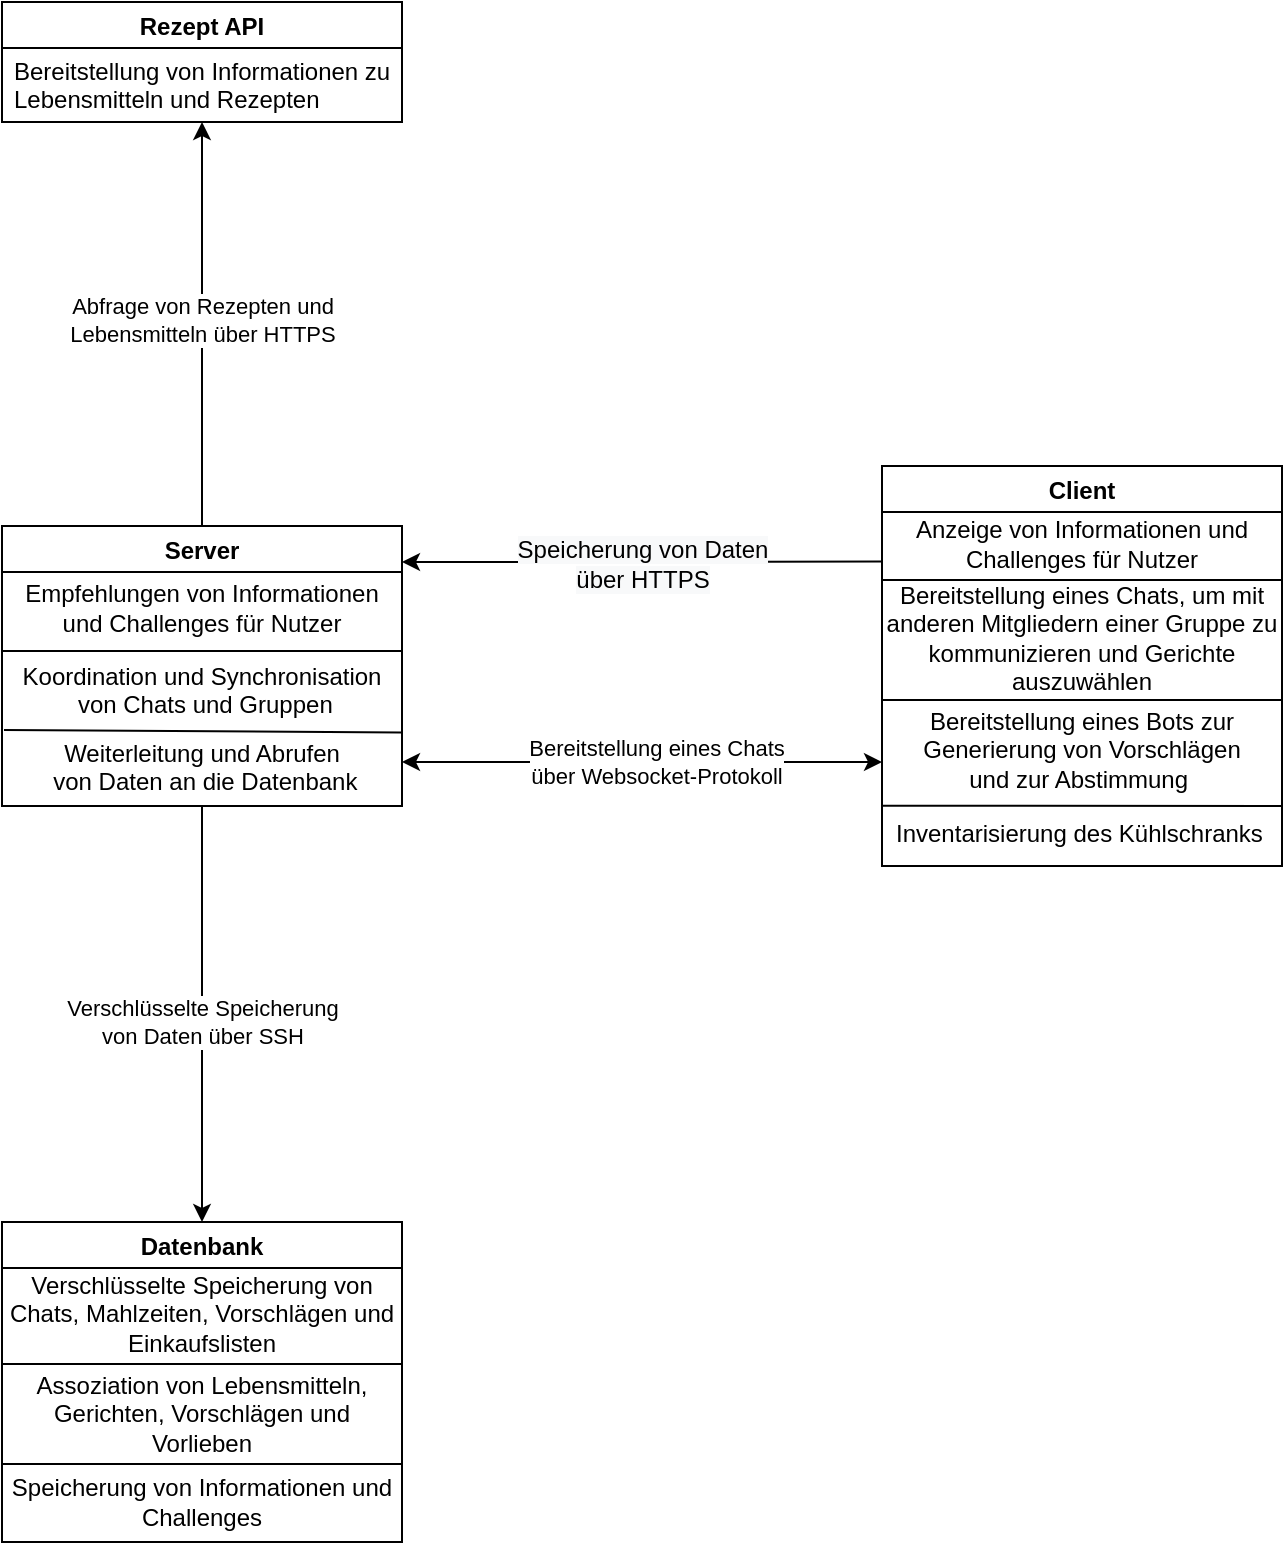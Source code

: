 <mxfile version="14.8.6" type="device"><diagram id="fudOglaXtwO_U6_a7BKI" name="Page-1"><mxGraphModel dx="1422" dy="762" grid="1" gridSize="10" guides="1" tooltips="1" connect="1" arrows="1" fold="1" page="1" pageScale="1" pageWidth="827" pageHeight="1169" math="0" shadow="0"><root><mxCell id="0"/><mxCell id="1" parent="0"/><mxCell id="1fq318t3s9NEDwnYL76_-5" value="Rezept API" style="swimlane;" vertex="1" parent="1"><mxGeometry x="40" y="40" width="200" height="60" as="geometry"/></mxCell><mxCell id="1fq318t3s9NEDwnYL76_-12" value="Bereitstellung von Informationen zu&#10;Lebensmitteln und Rezepten&#10;" style="text;strokeColor=none;fillColor=none;align=left;verticalAlign=top;spacingLeft=4;spacingRight=4;overflow=hidden;rotatable=0;points=[[0,0.5],[1,0.5]];portConstraint=eastwest;" vertex="1" parent="1fq318t3s9NEDwnYL76_-5"><mxGeometry y="21" width="200" height="40" as="geometry"/></mxCell><mxCell id="1fq318t3s9NEDwnYL76_-6" value="Server" style="swimlane;" vertex="1" parent="1"><mxGeometry x="40" y="302" width="200" height="140" as="geometry"/></mxCell><mxCell id="1fq318t3s9NEDwnYL76_-35" value="Empfehlungen von Informationen und Challenges für Nutzer" style="text;html=1;strokeColor=none;fillColor=none;align=center;verticalAlign=middle;whiteSpace=wrap;rounded=0;" vertex="1" parent="1fq318t3s9NEDwnYL76_-6"><mxGeometry y="18.5" width="200" height="44" as="geometry"/></mxCell><mxCell id="1fq318t3s9NEDwnYL76_-36" value="" style="endArrow=none;html=1;exitX=0;exitY=1;exitDx=0;exitDy=0;entryX=1;entryY=1;entryDx=0;entryDy=0;" edge="1" parent="1fq318t3s9NEDwnYL76_-6" source="1fq318t3s9NEDwnYL76_-35" target="1fq318t3s9NEDwnYL76_-35"><mxGeometry width="50" height="50" relative="1" as="geometry"><mxPoint x="60" y="140" as="sourcePoint"/><mxPoint x="110" y="90" as="targetPoint"/></mxGeometry></mxCell><mxCell id="1fq318t3s9NEDwnYL76_-38" value="Koordination und Synchronisation&#10; von Chats und Gruppen" style="text;strokeColor=none;fillColor=none;align=center;verticalAlign=top;spacingLeft=4;spacingRight=4;overflow=hidden;rotatable=0;points=[[0,0.5],[1,0.5]];portConstraint=eastwest;" vertex="1" parent="1fq318t3s9NEDwnYL76_-6"><mxGeometry y="61.5" width="200" height="42" as="geometry"/></mxCell><mxCell id="1fq318t3s9NEDwnYL76_-39" value="" style="endArrow=none;html=1;exitX=0.005;exitY=0.963;exitDx=0;exitDy=0;exitPerimeter=0;entryX=0.998;entryY=0.995;entryDx=0;entryDy=0;entryPerimeter=0;" edge="1" parent="1fq318t3s9NEDwnYL76_-6" source="1fq318t3s9NEDwnYL76_-38" target="1fq318t3s9NEDwnYL76_-38"><mxGeometry width="50" height="50" relative="1" as="geometry"><mxPoint x="260" y="270" as="sourcePoint"/><mxPoint x="310" y="220" as="targetPoint"/></mxGeometry></mxCell><mxCell id="1fq318t3s9NEDwnYL76_-40" value="Weiterleitung und Abrufen&#10; von Daten an die Datenbank" style="text;strokeColor=none;fillColor=none;align=center;verticalAlign=top;spacingLeft=4;spacingRight=4;overflow=hidden;rotatable=0;points=[[0,0.5],[1,0.5]];portConstraint=eastwest;" vertex="1" parent="1fq318t3s9NEDwnYL76_-6"><mxGeometry y="100" width="200" height="38" as="geometry"/></mxCell><mxCell id="1fq318t3s9NEDwnYL76_-7" value="Datenbank" style="swimlane;startSize=23;" vertex="1" parent="1"><mxGeometry x="40" y="650" width="200" height="160" as="geometry"/></mxCell><mxCell id="1fq318t3s9NEDwnYL76_-16" value="Verschlüsselte Speicherung von&lt;br&gt;Chats, Mahlzeiten, Vorschlägen und&lt;br&gt;Einkaufslisten" style="text;html=1;strokeColor=none;fillColor=none;align=center;verticalAlign=middle;whiteSpace=wrap;rounded=0;" vertex="1" parent="1fq318t3s9NEDwnYL76_-7"><mxGeometry y="21" width="200" height="50" as="geometry"/></mxCell><mxCell id="1fq318t3s9NEDwnYL76_-17" value="Assoziation von Lebensmitteln, Gerichten, Vorschlägen und Vorlieben" style="text;html=1;strokeColor=none;fillColor=none;align=center;verticalAlign=middle;whiteSpace=wrap;rounded=0;" vertex="1" parent="1fq318t3s9NEDwnYL76_-7"><mxGeometry y="71" width="200" height="50" as="geometry"/></mxCell><mxCell id="1fq318t3s9NEDwnYL76_-18" value="" style="endArrow=none;html=1;exitX=0;exitY=0;exitDx=0;exitDy=0;entryX=1;entryY=0;entryDx=0;entryDy=0;" edge="1" parent="1fq318t3s9NEDwnYL76_-7" source="1fq318t3s9NEDwnYL76_-17" target="1fq318t3s9NEDwnYL76_-17"><mxGeometry width="50" height="50" relative="1" as="geometry"><mxPoint x="230" y="100" as="sourcePoint"/><mxPoint x="280" y="50" as="targetPoint"/></mxGeometry></mxCell><mxCell id="1fq318t3s9NEDwnYL76_-20" value="Speicherung von Informationen und Challenges" style="text;html=1;strokeColor=none;fillColor=none;align=center;verticalAlign=middle;whiteSpace=wrap;rounded=0;" vertex="1" parent="1fq318t3s9NEDwnYL76_-7"><mxGeometry y="130" width="200" height="20" as="geometry"/></mxCell><mxCell id="1fq318t3s9NEDwnYL76_-21" value="" style="endArrow=none;html=1;exitX=0;exitY=1;exitDx=0;exitDy=0;entryX=1;entryY=1;entryDx=0;entryDy=0;" edge="1" parent="1fq318t3s9NEDwnYL76_-7" source="1fq318t3s9NEDwnYL76_-17" target="1fq318t3s9NEDwnYL76_-17"><mxGeometry width="50" height="50" relative="1" as="geometry"><mxPoint x="170" y="90" as="sourcePoint"/><mxPoint x="220" y="40" as="targetPoint"/></mxGeometry></mxCell><mxCell id="1fq318t3s9NEDwnYL76_-8" value="Client" style="swimlane;" vertex="1" parent="1"><mxGeometry x="480" y="272" width="200" height="200" as="geometry"/></mxCell><mxCell id="1fq318t3s9NEDwnYL76_-22" value="Anzeige von Informationen und Challenges für Nutzer" style="text;html=1;strokeColor=none;fillColor=none;align=center;verticalAlign=middle;whiteSpace=wrap;rounded=0;" vertex="1" parent="1fq318t3s9NEDwnYL76_-8"><mxGeometry y="20" width="200" height="37" as="geometry"/></mxCell><mxCell id="1fq318t3s9NEDwnYL76_-23" value="" style="endArrow=none;html=1;exitX=0;exitY=1;exitDx=0;exitDy=0;entryX=1;entryY=1;entryDx=0;entryDy=0;" edge="1" parent="1fq318t3s9NEDwnYL76_-8" source="1fq318t3s9NEDwnYL76_-22" target="1fq318t3s9NEDwnYL76_-22"><mxGeometry width="50" height="50" relative="1" as="geometry"><mxPoint x="230" y="150" as="sourcePoint"/><mxPoint x="280" y="100" as="targetPoint"/></mxGeometry></mxCell><mxCell id="1fq318t3s9NEDwnYL76_-24" value="Bereitstellung eines Chats, um mit anderen Mitgliedern einer Gruppe zu kommunizieren und Gerichte auszuwählen" style="text;html=1;strokeColor=none;fillColor=none;align=center;verticalAlign=middle;whiteSpace=wrap;rounded=0;" vertex="1" parent="1fq318t3s9NEDwnYL76_-8"><mxGeometry y="54" width="200" height="63" as="geometry"/></mxCell><mxCell id="1fq318t3s9NEDwnYL76_-25" value="" style="endArrow=none;html=1;exitX=0;exitY=1;exitDx=0;exitDy=0;entryX=1;entryY=1;entryDx=0;entryDy=0;" edge="1" parent="1fq318t3s9NEDwnYL76_-8" source="1fq318t3s9NEDwnYL76_-24" target="1fq318t3s9NEDwnYL76_-24"><mxGeometry width="50" height="50" relative="1" as="geometry"><mxPoint x="50" y="170" as="sourcePoint"/><mxPoint x="100" y="120" as="targetPoint"/></mxGeometry></mxCell><mxCell id="1fq318t3s9NEDwnYL76_-27" value="" style="endArrow=none;html=1;exitX=0.005;exitY=0.997;exitDx=0;exitDy=0;exitPerimeter=0;entryX=1.006;entryY=0.999;entryDx=0;entryDy=0;entryPerimeter=0;" edge="1" parent="1fq318t3s9NEDwnYL76_-8"><mxGeometry width="50" height="50" relative="1" as="geometry"><mxPoint y="169.829" as="sourcePoint"/><mxPoint x="200.2" y="169.943" as="targetPoint"/></mxGeometry></mxCell><mxCell id="1fq318t3s9NEDwnYL76_-28" value="Inventarisierung des Kühlschranks" style="text;strokeColor=none;fillColor=none;align=left;verticalAlign=top;spacingLeft=4;spacingRight=4;overflow=hidden;rotatable=0;points=[[0,0.5],[1,0.5]];portConstraint=eastwest;" vertex="1" parent="1fq318t3s9NEDwnYL76_-8"><mxGeometry x="1" y="170" width="200" height="26" as="geometry"/></mxCell><mxCell id="1fq318t3s9NEDwnYL76_-29" value="&lt;span style=&quot;text-align: left&quot;&gt;Bereitstellung eines Bots zur&lt;/span&gt;&lt;br style=&quot;padding: 0px ; margin: 0px ; text-align: left&quot;&gt;&lt;span style=&quot;text-align: left&quot;&gt;Generierung von Vorschlägen&lt;/span&gt;&lt;br style=&quot;padding: 0px ; margin: 0px ; text-align: left&quot;&gt;&lt;span style=&quot;text-align: left&quot;&gt;und zur Abstimmung&amp;nbsp;&lt;/span&gt;" style="text;html=1;strokeColor=none;fillColor=none;align=center;verticalAlign=middle;whiteSpace=wrap;rounded=0;" vertex="1" parent="1fq318t3s9NEDwnYL76_-8"><mxGeometry y="132" width="200" height="20" as="geometry"/></mxCell><mxCell id="1fq318t3s9NEDwnYL76_-10" value="" style="endArrow=classic;startArrow=none;html=1;exitX=0.5;exitY=0;exitDx=0;exitDy=0;entryX=0.5;entryY=1;entryDx=0;entryDy=0;startFill=0;" edge="1" parent="1" source="1fq318t3s9NEDwnYL76_-6" target="1fq318t3s9NEDwnYL76_-5"><mxGeometry width="50" height="50" relative="1" as="geometry"><mxPoint x="120" y="420" as="sourcePoint"/><mxPoint x="80" y="240" as="targetPoint"/><Array as="points"/></mxGeometry></mxCell><mxCell id="1fq318t3s9NEDwnYL76_-11" value="Abfrage von Rezepten und&lt;br&gt;Lebensmitteln über HTTPS" style="edgeLabel;html=1;align=center;verticalAlign=middle;resizable=0;points=[];" vertex="1" connectable="0" parent="1fq318t3s9NEDwnYL76_-10"><mxGeometry x="-0.18" y="3" relative="1" as="geometry"><mxPoint x="3" y="-20" as="offset"/></mxGeometry></mxCell><mxCell id="1fq318t3s9NEDwnYL76_-14" value="" style="endArrow=classic;html=1;exitX=0.5;exitY=1;exitDx=0;exitDy=0;" edge="1" parent="1" source="1fq318t3s9NEDwnYL76_-6" target="1fq318t3s9NEDwnYL76_-7"><mxGeometry width="50" height="50" relative="1" as="geometry"><mxPoint x="290" y="560" as="sourcePoint"/><mxPoint x="340" y="510" as="targetPoint"/></mxGeometry></mxCell><mxCell id="1fq318t3s9NEDwnYL76_-19" value="Verschlüsselte Speicherung &lt;br&gt;von Daten&amp;nbsp;über SSH" style="edgeLabel;html=1;align=center;verticalAlign=middle;resizable=0;points=[];" vertex="1" connectable="0" parent="1"><mxGeometry x="140" y="549.996" as="geometry"/></mxCell><mxCell id="1fq318t3s9NEDwnYL76_-30" value="" style="endArrow=classic;html=1;exitX=0;exitY=0.75;exitDx=0;exitDy=0;" edge="1" parent="1" source="1fq318t3s9NEDwnYL76_-22"><mxGeometry width="50" height="50" relative="1" as="geometry"><mxPoint x="450" y="310" as="sourcePoint"/><mxPoint x="240" y="320" as="targetPoint"/></mxGeometry></mxCell><mxCell id="1fq318t3s9NEDwnYL76_-33" value="&lt;span style=&quot;font-size: 12px ; background-color: rgb(248 , 249 , 250)&quot;&gt;Speicherung von Daten &lt;br&gt;über HTTPS&lt;/span&gt;" style="edgeLabel;html=1;align=center;verticalAlign=middle;resizable=0;points=[];" vertex="1" connectable="0" parent="1fq318t3s9NEDwnYL76_-30"><mxGeometry x="-0.081" y="1" relative="1" as="geometry"><mxPoint x="-10" as="offset"/></mxGeometry></mxCell><mxCell id="1fq318t3s9NEDwnYL76_-31" value="" style="endArrow=classic;startArrow=classic;html=1;" edge="1" parent="1"><mxGeometry width="50" height="50" relative="1" as="geometry"><mxPoint x="240" y="420" as="sourcePoint"/><mxPoint x="480" y="420" as="targetPoint"/></mxGeometry></mxCell><mxCell id="1fq318t3s9NEDwnYL76_-34" value="Bereitstellung eines Chats&lt;br&gt;über Websocket-Protokoll" style="edgeLabel;html=1;align=center;verticalAlign=middle;resizable=0;points=[];" vertex="1" connectable="0" parent="1fq318t3s9NEDwnYL76_-31"><mxGeometry x="0.053" y="-1" relative="1" as="geometry"><mxPoint y="-1" as="offset"/></mxGeometry></mxCell></root></mxGraphModel></diagram></mxfile>
